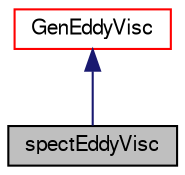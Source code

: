 digraph "spectEddyVisc"
{
  bgcolor="transparent";
  edge [fontname="FreeSans",fontsize="10",labelfontname="FreeSans",labelfontsize="10"];
  node [fontname="FreeSans",fontsize="10",shape=record];
  Node20 [label="spectEddyVisc",height=0.2,width=0.4,color="black", fillcolor="grey75", style="filled", fontcolor="black"];
  Node21 -> Node20 [dir="back",color="midnightblue",fontsize="10",style="solid",fontname="FreeSans"];
  Node21 [label="GenEddyVisc",height=0.2,width=0.4,color="red",URL="$a30846.html",tooltip="General base class for all incompressible models that can be implemented as an eddy viscosity..."];
}
